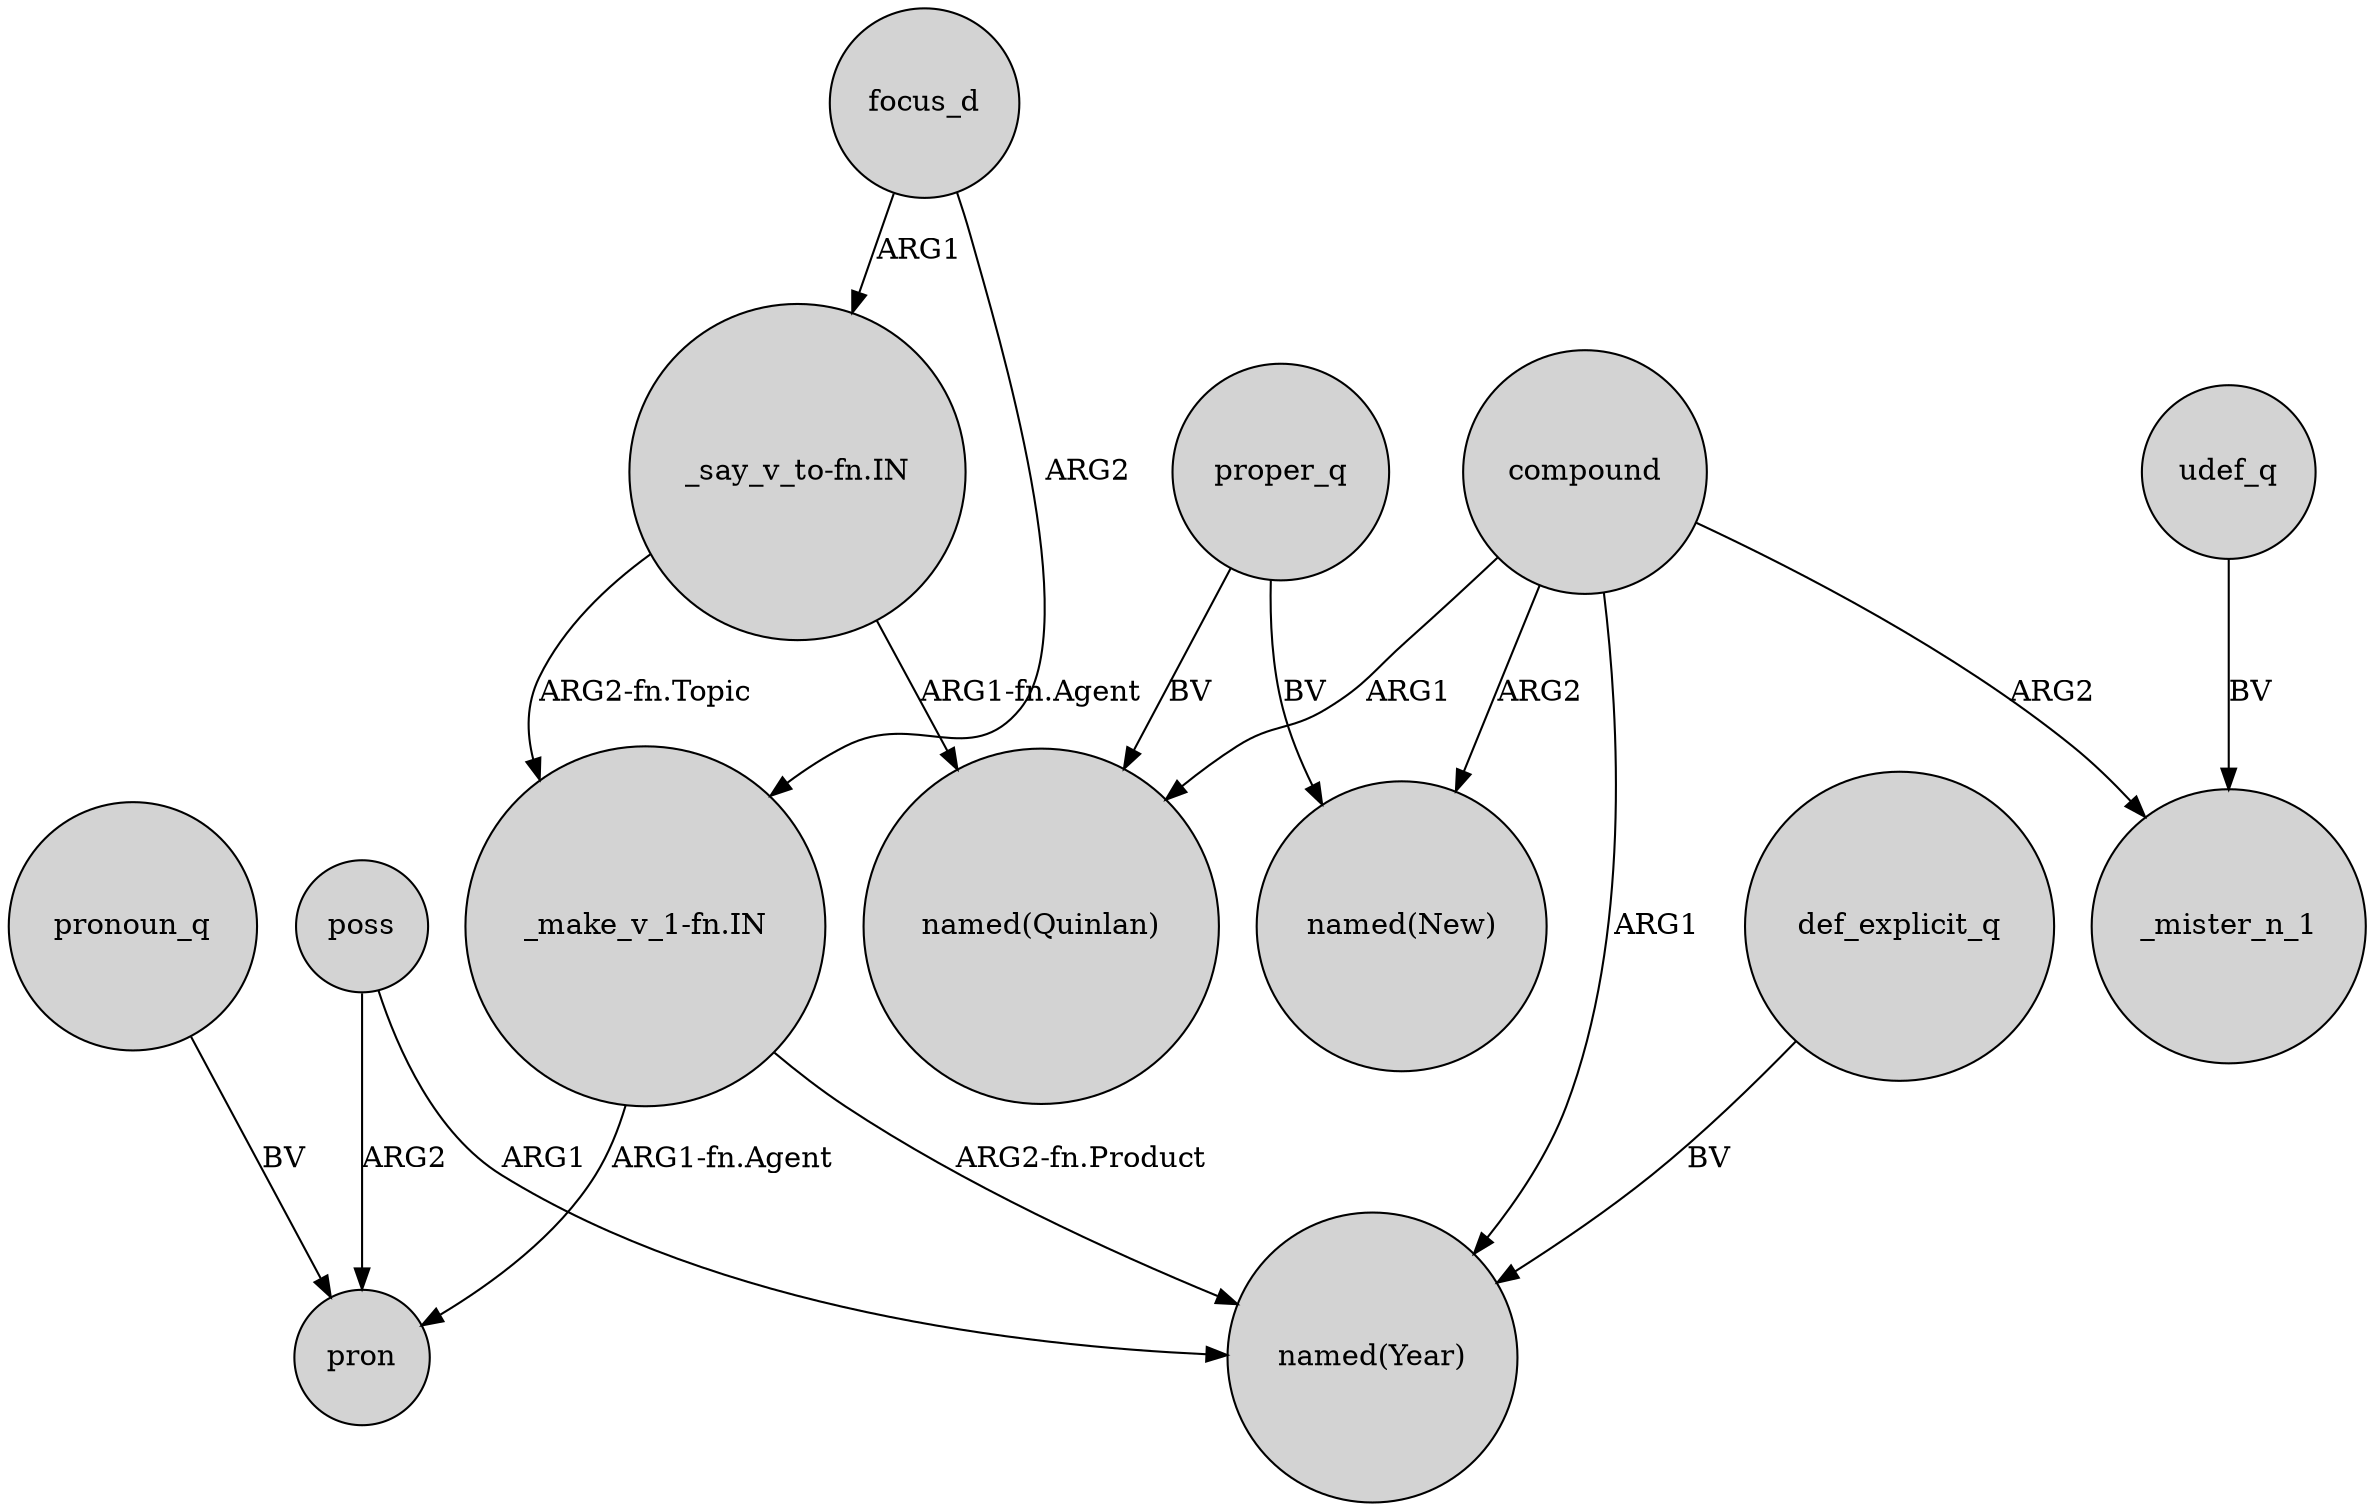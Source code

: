 digraph {
	node [shape=circle style=filled]
	"_make_v_1-fn.IN" -> "named(Year)" [label="ARG2-fn.Product"]
	proper_q -> "named(Quinlan)" [label=BV]
	udef_q -> _mister_n_1 [label=BV]
	compound -> "named(Year)" [label=ARG1]
	compound -> "named(New)" [label=ARG2]
	poss -> "named(Year)" [label=ARG1]
	poss -> pron [label=ARG2]
	compound -> "named(Quinlan)" [label=ARG1]
	def_explicit_q -> "named(Year)" [label=BV]
	"_make_v_1-fn.IN" -> pron [label="ARG1-fn.Agent"]
	proper_q -> "named(New)" [label=BV]
	focus_d -> "_make_v_1-fn.IN" [label=ARG2]
	"_say_v_to-fn.IN" -> "_make_v_1-fn.IN" [label="ARG2-fn.Topic"]
	compound -> _mister_n_1 [label=ARG2]
	focus_d -> "_say_v_to-fn.IN" [label=ARG1]
	"_say_v_to-fn.IN" -> "named(Quinlan)" [label="ARG1-fn.Agent"]
	pronoun_q -> pron [label=BV]
}
